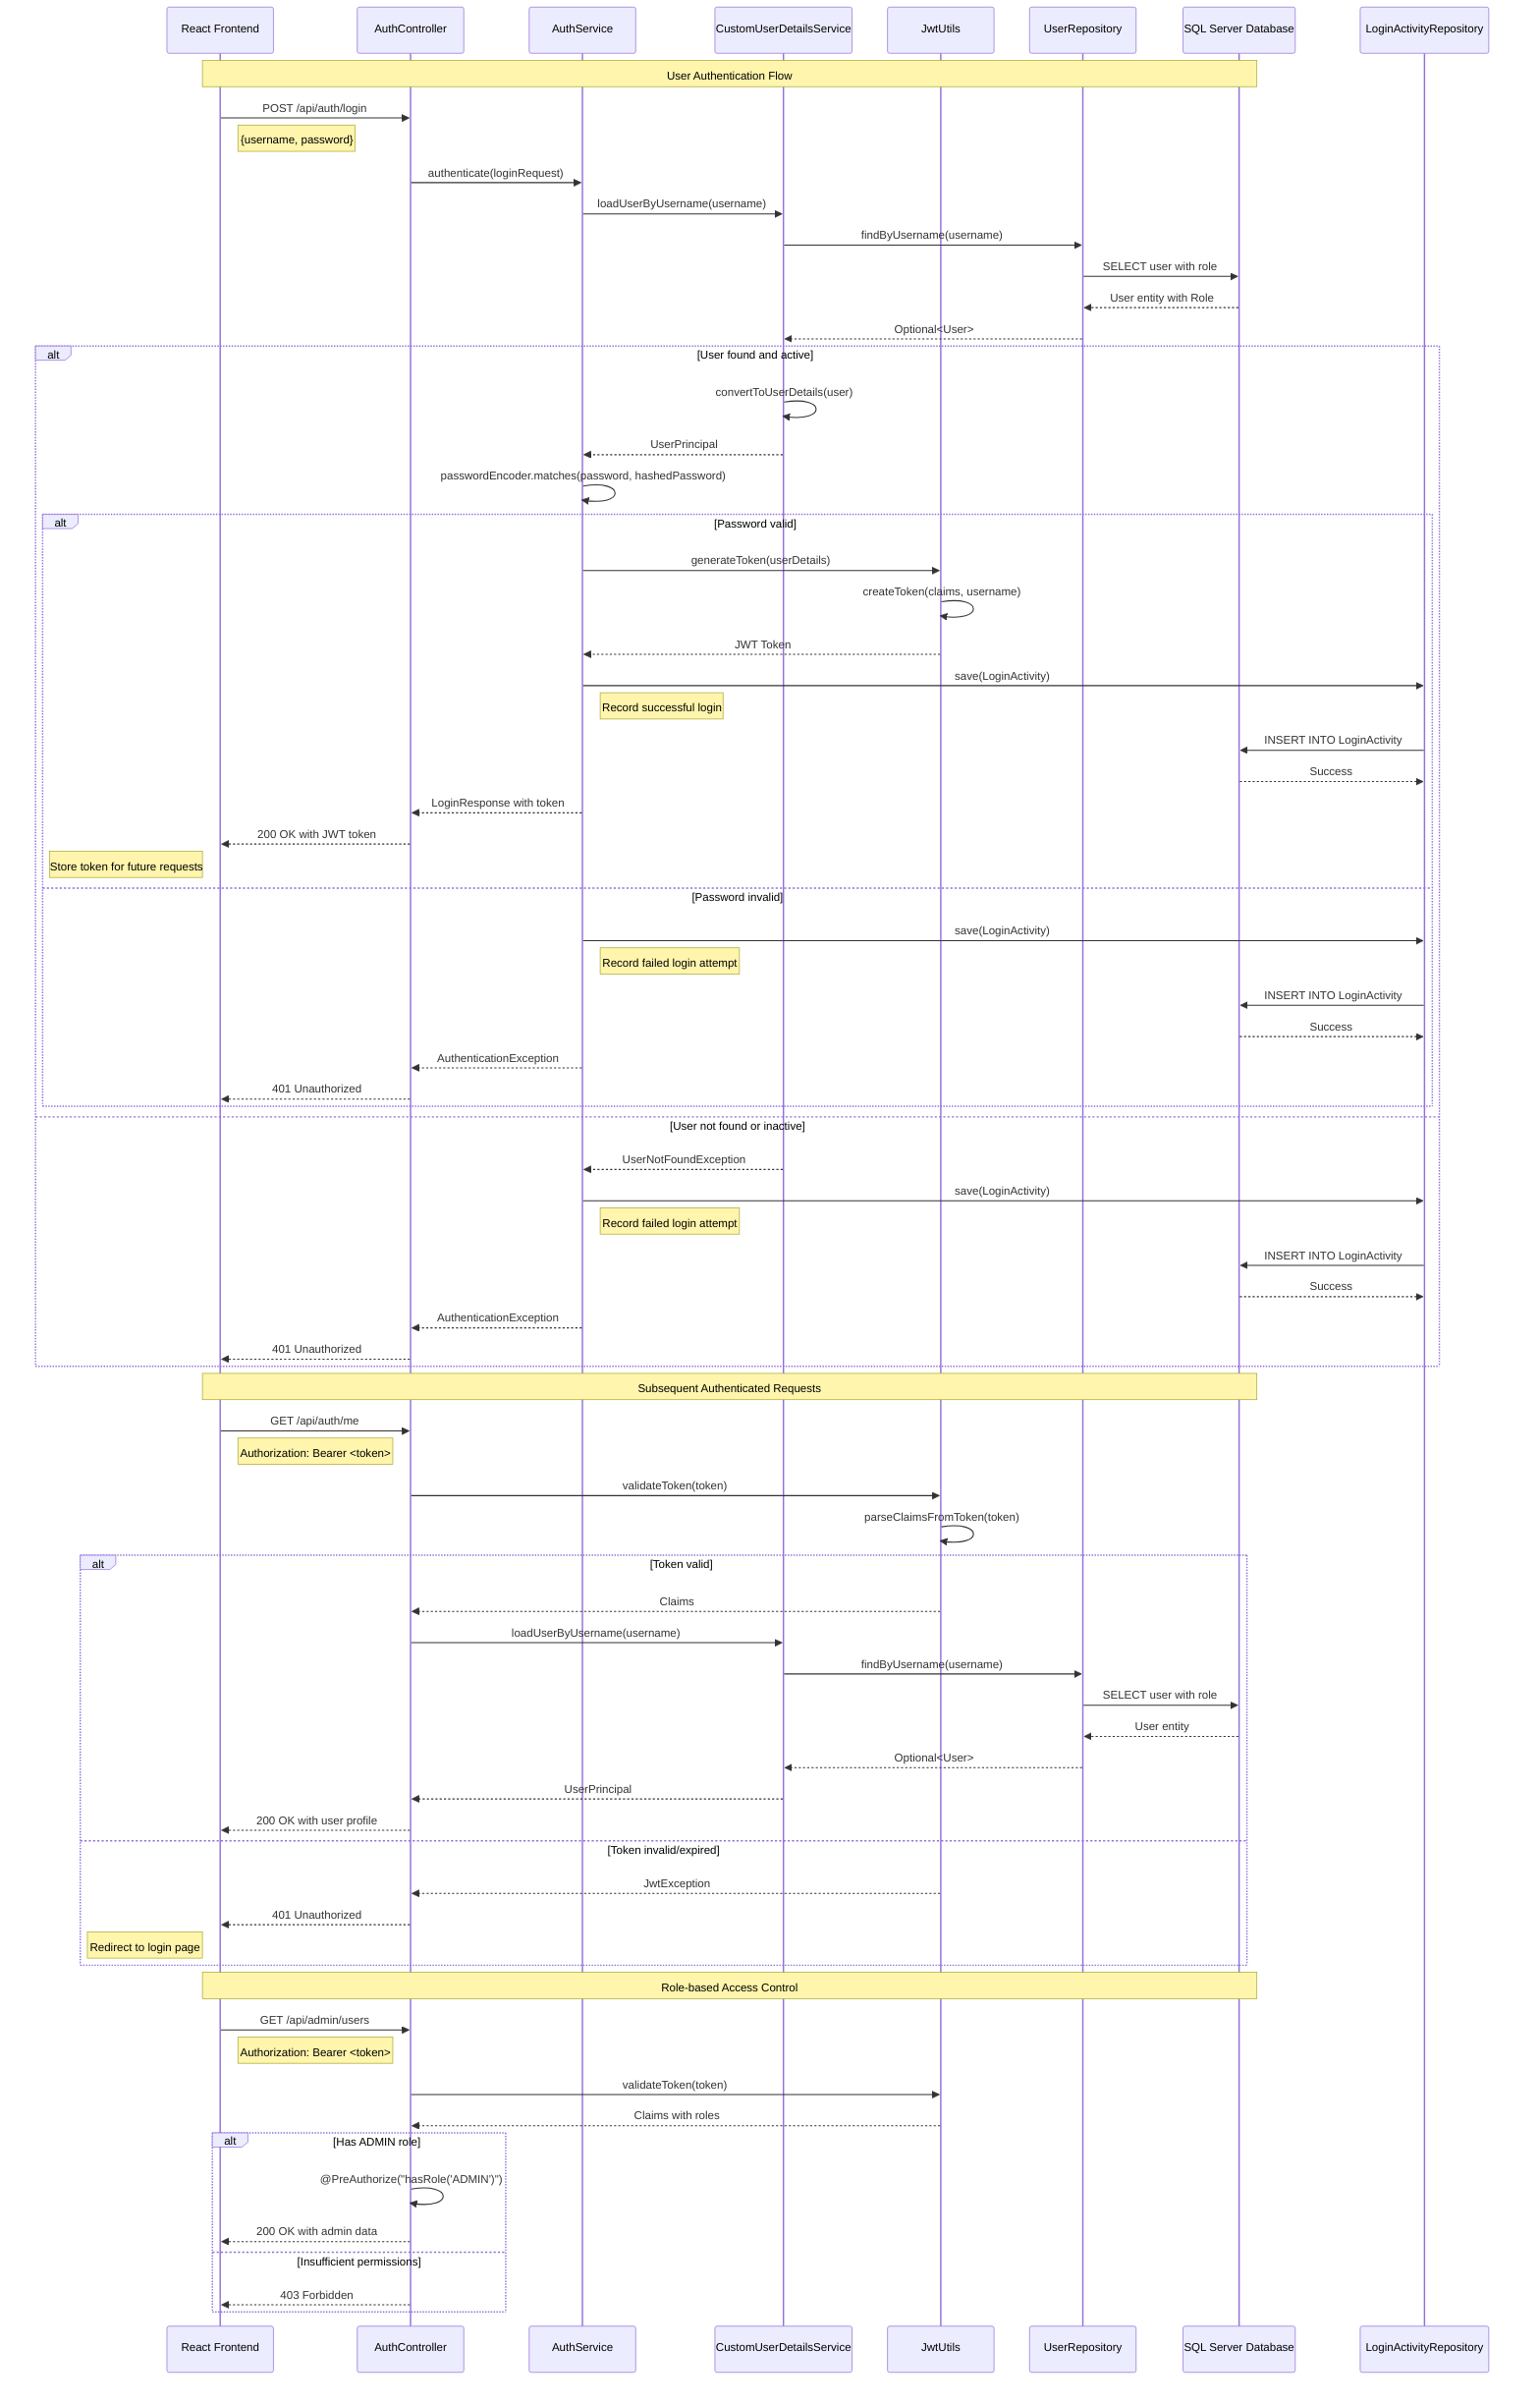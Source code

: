 sequenceDiagram
    participant Client as React Frontend
    participant AuthCtrl as AuthController
    participant AuthSvc as AuthService
    participant UserSvc as CustomUserDetailsService
    participant JwtUtils as JwtUtils
    participant UserRepo as UserRepository
    participant DB as SQL Server Database
    participant LoginRepo as LoginActivityRepository

    Note over Client, DB: User Authentication Flow

    Client->>AuthCtrl: POST /api/auth/login
    Note right of Client: {username, password}
    
    AuthCtrl->>AuthSvc: authenticate(loginRequest)
    AuthSvc->>UserSvc: loadUserByUsername(username)
    UserSvc->>UserRepo: findByUsername(username)
    UserRepo->>DB: SELECT user with role
    DB-->>UserRepo: User entity with Role
    UserRepo-->>UserSvc: Optional<User>
    
    alt User found and active
        UserSvc->>UserSvc: convertToUserDetails(user)
        UserSvc-->>AuthSvc: UserPrincipal
        AuthSvc->>AuthSvc: passwordEncoder.matches(password, hashedPassword)
        
        alt Password valid
            AuthSvc->>JwtUtils: generateToken(userDetails)
            JwtUtils->>JwtUtils: createToken(claims, username)
            JwtUtils-->>AuthSvc: JWT Token
            
            AuthSvc->>LoginRepo: save(LoginActivity)
            Note right of AuthSvc: Record successful login
            LoginRepo->>DB: INSERT INTO LoginActivity
            DB-->>LoginRepo: Success
            
            AuthSvc-->>AuthCtrl: LoginResponse with token
            AuthCtrl-->>Client: 200 OK with JWT token
            Note left of Client: Store token for future requests
        else Password invalid
            AuthSvc->>LoginRepo: save(LoginActivity)
            Note right of AuthSvc: Record failed login attempt
            LoginRepo->>DB: INSERT INTO LoginActivity
            DB-->>LoginRepo: Success
            
            AuthSvc-->>AuthCtrl: AuthenticationException
            AuthCtrl-->>Client: 401 Unauthorized
        end
    else User not found or inactive
        UserSvc-->>AuthSvc: UserNotFoundException
        AuthSvc->>LoginRepo: save(LoginActivity)
        Note right of AuthSvc: Record failed login attempt
        LoginRepo->>DB: INSERT INTO LoginActivity
        DB-->>LoginRepo: Success
        
        AuthSvc-->>AuthCtrl: AuthenticationException
        AuthCtrl-->>Client: 401 Unauthorized
    end

    Note over Client, DB: Subsequent Authenticated Requests

    Client->>AuthCtrl: GET /api/auth/me
    Note right of Client: Authorization: Bearer <token>
    
    AuthCtrl->>JwtUtils: validateToken(token)
    JwtUtils->>JwtUtils: parseClaimsFromToken(token)
    
    alt Token valid
        JwtUtils-->>AuthCtrl: Claims
        AuthCtrl->>UserSvc: loadUserByUsername(username)
        UserSvc->>UserRepo: findByUsername(username)
        UserRepo->>DB: SELECT user with role
        DB-->>UserRepo: User entity
        UserRepo-->>UserSvc: Optional<User>
        UserSvc-->>AuthCtrl: UserPrincipal
        
        AuthCtrl-->>Client: 200 OK with user profile
    else Token invalid/expired
        JwtUtils-->>AuthCtrl: JwtException
        AuthCtrl-->>Client: 401 Unauthorized
        Note left of Client: Redirect to login page
    end

    Note over Client, DB: Role-based Access Control

    Client->>AuthCtrl: GET /api/admin/users
    Note right of Client: Authorization: Bearer <token>
    
    AuthCtrl->>JwtUtils: validateToken(token)
    JwtUtils-->>AuthCtrl: Claims with roles
    
    alt Has ADMIN role
        AuthCtrl->>AuthCtrl: @PreAuthorize("hasRole('ADMIN')")
        AuthCtrl-->>Client: 200 OK with admin data
    else Insufficient permissions
        AuthCtrl-->>Client: 403 Forbidden
    end